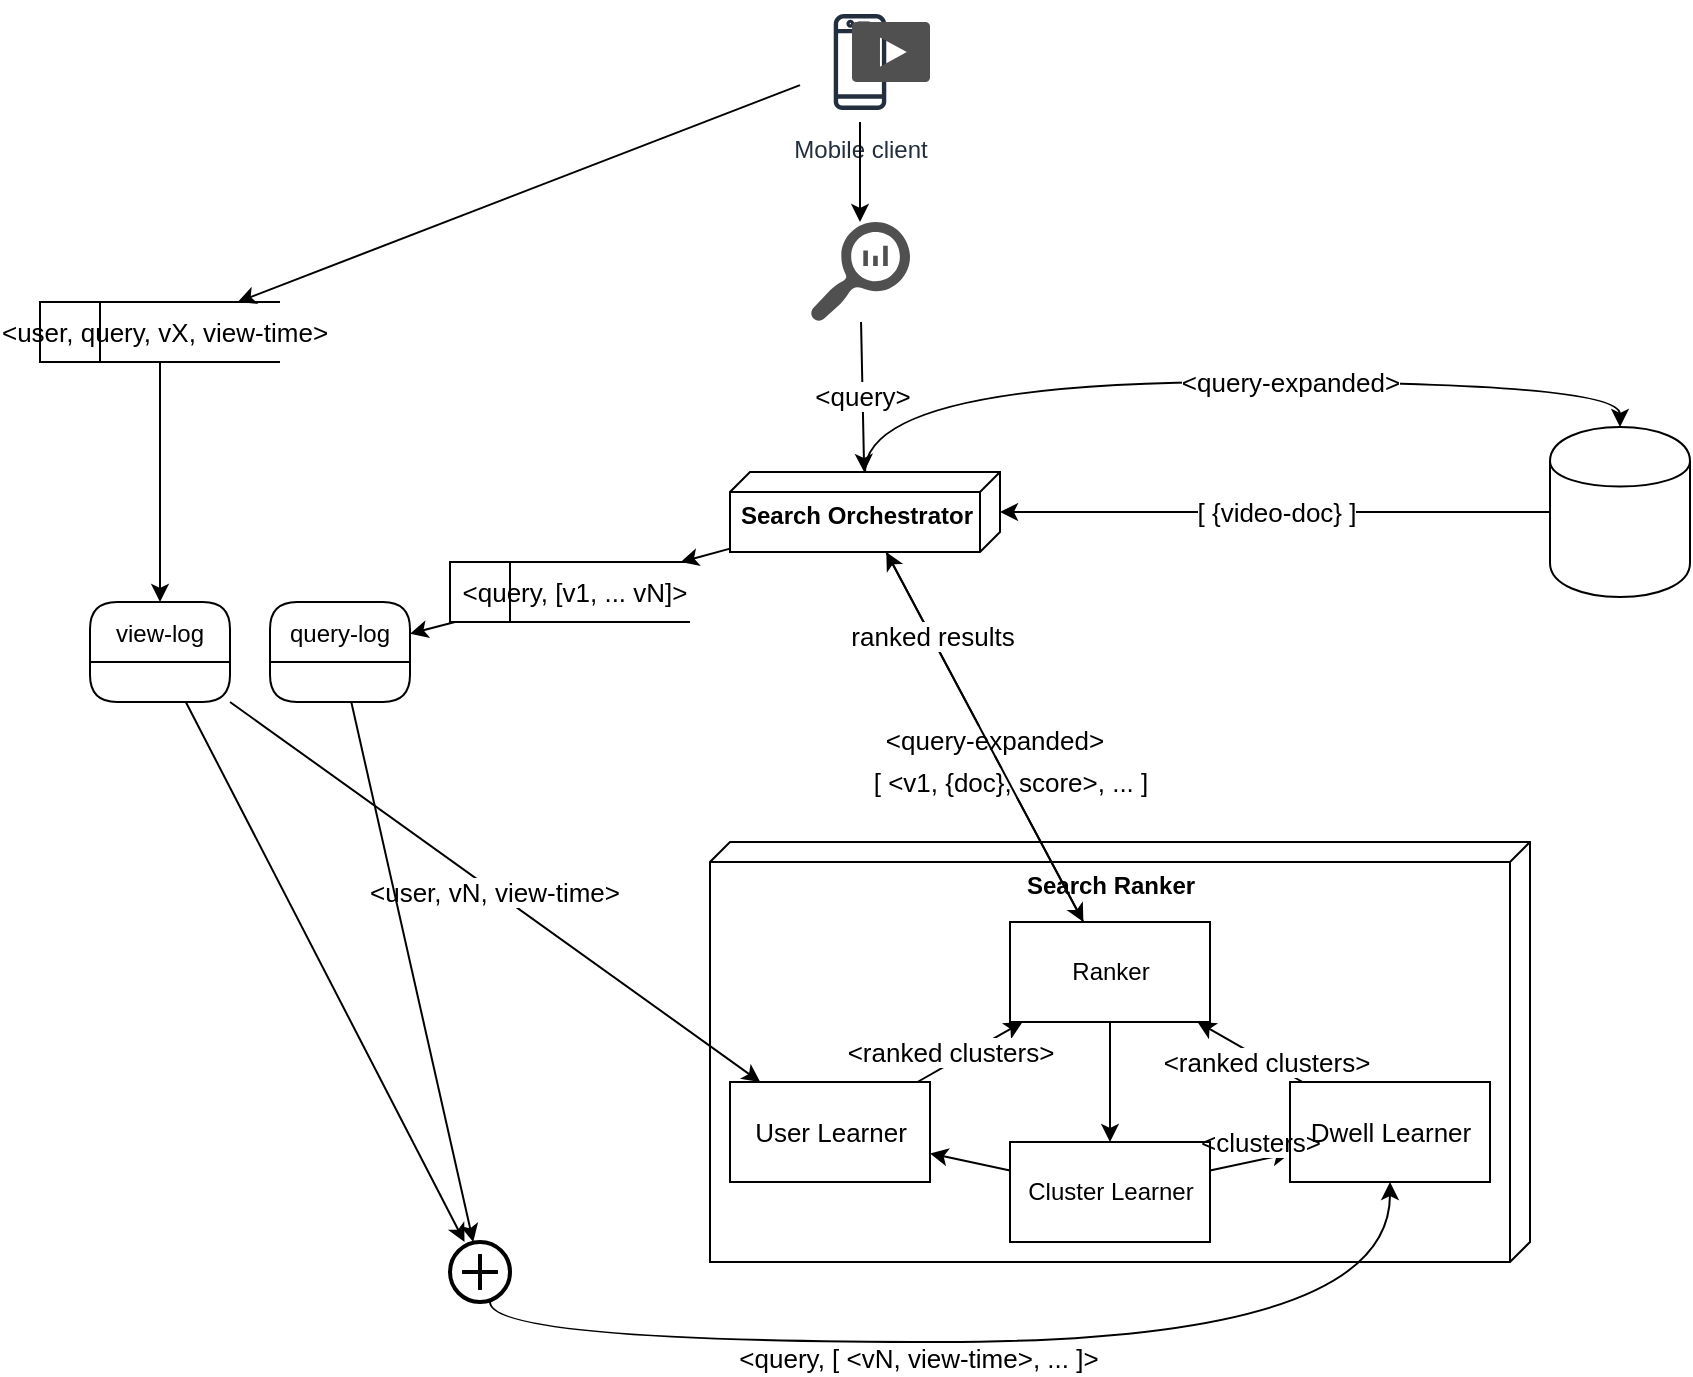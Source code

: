 <mxfile version="14.6.13" type="github"><diagram id="azlcVcXgScXBogsotFbL" name="Page-1"><mxGraphModel dx="878" dy="658" grid="1" gridSize="10" guides="1" tooltips="1" connect="1" arrows="1" fold="1" page="1" pageScale="1" pageWidth="1100" pageHeight="850" math="0" shadow="0"><root><mxCell id="0"/><mxCell id="1" parent="0"/><mxCell id="QPXCd_mKMW2eXrnMeHBU-43" value="Search Ranker" style="verticalAlign=top;align=center;spacingTop=8;spacingLeft=2;spacingRight=12;shape=cube;size=10;direction=south;fontStyle=1;html=1;" parent="1" vertex="1"><mxGeometry x="440" y="500" width="410" height="210" as="geometry"/></mxCell><mxCell id="QPXCd_mKMW2eXrnMeHBU-26" style="edgeStyle=none;rounded=0;orthogonalLoop=1;jettySize=auto;html=1;fontSize=12;" parent="1" source="QPXCd_mKMW2eXrnMeHBU-1" target="QPXCd_mKMW2eXrnMeHBU-58" edge="1"><mxGeometry relative="1" as="geometry"><mxPoint x="440" y="400" as="targetPoint"/></mxGeometry></mxCell><mxCell id="QPXCd_mKMW2eXrnMeHBU-35" style="edgeStyle=orthogonalEdgeStyle;rounded=0;orthogonalLoop=1;jettySize=auto;html=1;fontSize=12;curved=1;" parent="1" source="QPXCd_mKMW2eXrnMeHBU-1" target="QPXCd_mKMW2eXrnMeHBU-66" edge="1"><mxGeometry relative="1" as="geometry"><mxPoint x="476.167" y="430" as="sourcePoint"/><mxPoint x="750" y="335" as="targetPoint"/><Array as="points"><mxPoint x="518" y="270"/><mxPoint x="895" y="270"/></Array></mxGeometry></mxCell><mxCell id="QPXCd_mKMW2eXrnMeHBU-39" value="&amp;lt;query-expanded&amp;gt;" style="edgeLabel;html=1;align=center;verticalAlign=middle;resizable=0;points=[];fontSize=13;" parent="QPXCd_mKMW2eXrnMeHBU-35" vertex="1" connectable="0"><mxGeometry x="-0.34" y="3" relative="1" as="geometry"><mxPoint x="110" y="3" as="offset"/></mxGeometry></mxCell><mxCell id="QPXCd_mKMW2eXrnMeHBU-44" value="" style="rounded=0;orthogonalLoop=1;jettySize=auto;html=1;fontSize=12;" parent="1" source="QPXCd_mKMW2eXrnMeHBU-1" target="QPXCd_mKMW2eXrnMeHBU-51" edge="1"><mxGeometry relative="1" as="geometry"/></mxCell><mxCell id="QPXCd_mKMW2eXrnMeHBU-48" value="[ &amp;lt;v1, {doc}, score&amp;gt;, ... ]" style="edgeLabel;html=1;align=center;verticalAlign=middle;resizable=0;points=[];fontSize=13;" parent="QPXCd_mKMW2eXrnMeHBU-44" vertex="1" connectable="0"><mxGeometry x="0.263" y="4" relative="1" as="geometry"><mxPoint x="-4" as="offset"/></mxGeometry></mxCell><mxCell id="QPXCd_mKMW2eXrnMeHBU-50" value="&amp;lt;query-expanded&amp;gt;" style="edgeLabel;html=1;align=center;verticalAlign=middle;resizable=0;points=[];fontSize=13;" parent="QPXCd_mKMW2eXrnMeHBU-44" vertex="1" connectable="0"><mxGeometry x="-0.441" y="1" relative="1" as="geometry"><mxPoint x="25" y="43" as="offset"/></mxGeometry></mxCell><mxCell id="QPXCd_mKMW2eXrnMeHBU-1" value="Search Orchestrator" style="verticalAlign=top;align=center;spacingTop=8;spacingLeft=2;spacingRight=12;shape=cube;size=10;direction=south;fontStyle=1;html=1;" parent="1" vertex="1"><mxGeometry x="450" y="315" width="135" height="40" as="geometry"/></mxCell><mxCell id="QPXCd_mKMW2eXrnMeHBU-12" value="" style="group" parent="1" vertex="1" connectable="0"><mxGeometry x="485" y="80" width="65" height="60" as="geometry"/></mxCell><mxCell id="QPXCd_mKMW2eXrnMeHBU-4" value="Mobile client" style="outlineConnect=0;fontColor=#232F3E;gradientColor=none;strokeColor=#232F3E;fillColor=#ffffff;dashed=0;verticalLabelPosition=bottom;verticalAlign=top;align=center;html=1;fontSize=12;fontStyle=0;aspect=fixed;shape=mxgraph.aws4.resourceIcon;resIcon=mxgraph.aws4.mobile_client;" parent="QPXCd_mKMW2eXrnMeHBU-12" vertex="1"><mxGeometry width="60" height="60" as="geometry"/></mxCell><mxCell id="QPXCd_mKMW2eXrnMeHBU-11" value="" style="pointerEvents=1;shadow=0;dashed=0;html=1;strokeColor=none;fillColor=#505050;labelPosition=center;verticalLabelPosition=bottom;verticalAlign=top;outlineConnect=0;align=center;shape=mxgraph.office.concepts.video_play;" parent="QPXCd_mKMW2eXrnMeHBU-12" vertex="1"><mxGeometry x="26" y="10" width="39" height="30" as="geometry"/></mxCell><mxCell id="QPXCd_mKMW2eXrnMeHBU-18" value="" style="rounded=0;orthogonalLoop=1;jettySize=auto;html=1;" parent="1" source="QPXCd_mKMW2eXrnMeHBU-15" target="QPXCd_mKMW2eXrnMeHBU-19" edge="1"><mxGeometry relative="1" as="geometry"><mxPoint x="440" y="285" as="targetPoint"/></mxGeometry></mxCell><mxCell id="QPXCd_mKMW2eXrnMeHBU-15" value="&amp;lt;user, query, vX, view-time&amp;gt;" style="html=1;dashed=0;whitespace=wrap;shape=mxgraph.dfd.dataStoreID;align=center;spacingLeft=3;points=[[0,0],[0.5,0],[1,0],[0,0.5],[1,0.5],[0,1],[0.5,1],[1,1]];strokeColor=#000000;strokeWidth=1;fillColor=none;verticalAlign=middle;labelPosition=center;verticalLabelPosition=middle;fontSize=13;" parent="1" vertex="1"><mxGeometry x="105" y="230" width="120" height="30" as="geometry"/></mxCell><mxCell id="QPXCd_mKMW2eXrnMeHBU-17" value="" style="endArrow=classic;html=1;" parent="1" source="QPXCd_mKMW2eXrnMeHBU-4" target="QPXCd_mKMW2eXrnMeHBU-15" edge="1"><mxGeometry width="50" height="50" relative="1" as="geometry"><mxPoint x="260" y="580" as="sourcePoint"/><mxPoint x="690" y="490" as="targetPoint"/></mxGeometry></mxCell><mxCell id="QPXCd_mKMW2eXrnMeHBU-55" style="edgeStyle=none;rounded=0;orthogonalLoop=1;jettySize=auto;html=1;fontSize=12;" parent="1" source="QPXCd_mKMW2eXrnMeHBU-19" target="QPXCd_mKMW2eXrnMeHBU-53" edge="1"><mxGeometry relative="1" as="geometry"/></mxCell><mxCell id="QPXCd_mKMW2eXrnMeHBU-89" value="&amp;lt;user, vN, view-time&amp;gt;" style="rounded=0;orthogonalLoop=1;jettySize=auto;html=1;exitX=1;exitY=1;exitDx=0;exitDy=0;fontSize=13;" parent="1" source="QPXCd_mKMW2eXrnMeHBU-19" target="QPXCd_mKMW2eXrnMeHBU-87" edge="1"><mxGeometry relative="1" as="geometry"><mxPoint x="370" y="620" as="targetPoint"/></mxGeometry></mxCell><mxCell id="QPXCd_mKMW2eXrnMeHBU-19" value="view-log" style="swimlane;childLayout=stackLayout;horizontal=1;startSize=30;horizontalStack=0;rounded=1;fontSize=12;fontStyle=0;strokeWidth=1;resizeParent=0;resizeLast=1;shadow=0;dashed=0;align=center;fillColor=none;" parent="1" vertex="1"><mxGeometry x="130" y="380" width="70" height="50" as="geometry"/></mxCell><mxCell id="QPXCd_mKMW2eXrnMeHBU-54" style="edgeStyle=none;rounded=0;orthogonalLoop=1;jettySize=auto;html=1;fontSize=12;" parent="1" source="QPXCd_mKMW2eXrnMeHBU-24" target="QPXCd_mKMW2eXrnMeHBU-53" edge="1"><mxGeometry relative="1" as="geometry"/></mxCell><mxCell id="QPXCd_mKMW2eXrnMeHBU-24" value="query-log" style="swimlane;childLayout=stackLayout;horizontal=1;startSize=30;horizontalStack=0;rounded=1;fontSize=12;fontStyle=0;strokeWidth=1;resizeParent=0;resizeLast=1;shadow=0;dashed=0;align=center;fillColor=none;" parent="1" vertex="1"><mxGeometry x="220" y="380" width="70" height="50" as="geometry"/></mxCell><mxCell id="QPXCd_mKMW2eXrnMeHBU-30" value="&amp;lt;query&amp;gt;" style="edgeStyle=none;rounded=0;orthogonalLoop=1;jettySize=auto;html=1;fontSize=13;" parent="1" source="QPXCd_mKMW2eXrnMeHBU-28" target="QPXCd_mKMW2eXrnMeHBU-1" edge="1"><mxGeometry relative="1" as="geometry"/></mxCell><mxCell id="QPXCd_mKMW2eXrnMeHBU-28" value="" style="pointerEvents=1;shadow=0;dashed=0;html=1;strokeColor=none;labelPosition=center;verticalLabelPosition=bottom;verticalAlign=top;align=center;fillColor=#505050;shape=mxgraph.mscae.oms.log_search;fontSize=12;" parent="1" vertex="1"><mxGeometry x="490" y="190" width="50" height="50" as="geometry"/></mxCell><mxCell id="QPXCd_mKMW2eXrnMeHBU-29" style="edgeStyle=none;rounded=0;orthogonalLoop=1;jettySize=auto;html=1;fontSize=12;" parent="1" source="QPXCd_mKMW2eXrnMeHBU-4" target="QPXCd_mKMW2eXrnMeHBU-28" edge="1"><mxGeometry relative="1" as="geometry"><mxPoint x="580" y="180" as="targetPoint"/></mxGeometry></mxCell><mxCell id="QPXCd_mKMW2eXrnMeHBU-52" value="" style="edgeStyle=none;rounded=0;orthogonalLoop=1;jettySize=auto;html=1;fontSize=12;" parent="1" source="QPXCd_mKMW2eXrnMeHBU-49" target="QPXCd_mKMW2eXrnMeHBU-63" edge="1"><mxGeometry relative="1" as="geometry"/></mxCell><mxCell id="QPXCd_mKMW2eXrnMeHBU-62" value="&amp;lt;clusters&amp;gt;" style="edgeLabel;html=1;align=center;verticalAlign=middle;resizable=0;points=[];fontSize=13;" parent="QPXCd_mKMW2eXrnMeHBU-52" vertex="1" connectable="0"><mxGeometry x="0.1" y="2" relative="1" as="geometry"><mxPoint x="3" y="-8" as="offset"/></mxGeometry></mxCell><mxCell id="QPXCd_mKMW2eXrnMeHBU-92" style="edgeStyle=none;rounded=0;orthogonalLoop=1;jettySize=auto;html=1;fontSize=13;" parent="1" source="QPXCd_mKMW2eXrnMeHBU-49" target="QPXCd_mKMW2eXrnMeHBU-87" edge="1"><mxGeometry relative="1" as="geometry"/></mxCell><mxCell id="QPXCd_mKMW2eXrnMeHBU-49" value="Cluster Learner" style="html=1;dashed=0;whitespace=wrap;fontSize=12;strokeColor=#000000;strokeWidth=1;fillColor=none;align=center;" parent="1" vertex="1"><mxGeometry x="590" y="650" width="100" height="50" as="geometry"/></mxCell><mxCell id="QPXCd_mKMW2eXrnMeHBU-60" style="edgeStyle=none;rounded=0;orthogonalLoop=1;jettySize=auto;html=1;fontSize=13;" parent="1" source="QPXCd_mKMW2eXrnMeHBU-51" target="QPXCd_mKMW2eXrnMeHBU-1" edge="1"><mxGeometry relative="1" as="geometry"/></mxCell><mxCell id="QPXCd_mKMW2eXrnMeHBU-61" value="ranked results" style="edgeLabel;html=1;align=center;verticalAlign=middle;resizable=0;points=[];fontSize=13;" parent="QPXCd_mKMW2eXrnMeHBU-60" vertex="1" connectable="0"><mxGeometry x="0.549" relative="1" as="geometry"><mxPoint as="offset"/></mxGeometry></mxCell><mxCell id="QPXCd_mKMW2eXrnMeHBU-93" style="edgeStyle=none;rounded=0;orthogonalLoop=1;jettySize=auto;html=1;fontSize=13;" parent="1" source="QPXCd_mKMW2eXrnMeHBU-51" target="QPXCd_mKMW2eXrnMeHBU-49" edge="1"><mxGeometry relative="1" as="geometry"/></mxCell><mxCell id="QPXCd_mKMW2eXrnMeHBU-51" value="Ranker" style="html=1;dashed=0;whitespace=wrap;fontSize=12;strokeColor=#000000;strokeWidth=1;fillColor=none;align=center;" parent="1" vertex="1"><mxGeometry x="590" y="540" width="100" height="50" as="geometry"/></mxCell><mxCell id="QPXCd_mKMW2eXrnMeHBU-56" style="edgeStyle=orthogonalEdgeStyle;rounded=0;orthogonalLoop=1;jettySize=auto;html=1;fontSize=12;curved=1;" parent="1" source="QPXCd_mKMW2eXrnMeHBU-53" target="QPXCd_mKMW2eXrnMeHBU-63" edge="1"><mxGeometry relative="1" as="geometry"><mxPoint x="350" y="670" as="targetPoint"/><Array as="points"><mxPoint x="330" y="750"/><mxPoint x="780" y="750"/></Array></mxGeometry></mxCell><mxCell id="QPXCd_mKMW2eXrnMeHBU-57" value="&amp;lt;query, [ &amp;lt;vN, view-time&amp;gt;, ... ]&amp;gt;" style="edgeLabel;html=1;align=center;verticalAlign=middle;resizable=0;points=[];fontSize=13;" parent="QPXCd_mKMW2eXrnMeHBU-56" vertex="1" connectable="0"><mxGeometry x="-0.249" y="1" relative="1" as="geometry"><mxPoint x="27" y="9" as="offset"/></mxGeometry></mxCell><mxCell id="QPXCd_mKMW2eXrnMeHBU-53" value="" style="html=1;verticalLabelPosition=bottom;align=center;labelBackgroundColor=#ffffff;verticalAlign=top;strokeWidth=2;shadow=0;dashed=0;shape=mxgraph.ios7.icons.add;fontSize=12;fillColor=none;" parent="1" vertex="1"><mxGeometry x="310" y="700" width="30" height="30" as="geometry"/></mxCell><mxCell id="QPXCd_mKMW2eXrnMeHBU-59" style="edgeStyle=none;rounded=0;orthogonalLoop=1;jettySize=auto;html=1;fontSize=12;" parent="1" source="QPXCd_mKMW2eXrnMeHBU-58" target="QPXCd_mKMW2eXrnMeHBU-24" edge="1"><mxGeometry relative="1" as="geometry"/></mxCell><mxCell id="QPXCd_mKMW2eXrnMeHBU-58" value="&amp;lt;query, [v1, ... vN]&amp;gt;" style="html=1;dashed=0;whitespace=wrap;shape=mxgraph.dfd.dataStoreID;align=center;spacingLeft=3;points=[[0,0],[0.5,0],[1,0],[0,0.5],[1,0.5],[0,1],[0.5,1],[1,1]];strokeColor=#000000;strokeWidth=1;fillColor=none;verticalAlign=middle;labelPosition=center;verticalLabelPosition=middle;fontSize=13;" parent="1" vertex="1"><mxGeometry x="310" y="360" width="120" height="30" as="geometry"/></mxCell><mxCell id="QPXCd_mKMW2eXrnMeHBU-64" style="edgeStyle=none;rounded=0;orthogonalLoop=1;jettySize=auto;html=1;fontSize=13;" parent="1" source="QPXCd_mKMW2eXrnMeHBU-63" target="QPXCd_mKMW2eXrnMeHBU-51" edge="1"><mxGeometry relative="1" as="geometry"/></mxCell><mxCell id="QPXCd_mKMW2eXrnMeHBU-65" value="&amp;lt;ranked clusters&amp;gt;" style="edgeLabel;html=1;align=center;verticalAlign=middle;resizable=0;points=[];fontSize=13;" parent="QPXCd_mKMW2eXrnMeHBU-64" vertex="1" connectable="0"><mxGeometry x="-0.267" y="1" relative="1" as="geometry"><mxPoint x="1" as="offset"/></mxGeometry></mxCell><mxCell id="QPXCd_mKMW2eXrnMeHBU-63" value="Dwell Learner" style="html=1;dashed=0;whitespace=wrap;fontSize=13;strokeColor=#000000;strokeWidth=1;fillColor=none;align=center;" parent="1" vertex="1"><mxGeometry x="730" y="620" width="100" height="50" as="geometry"/></mxCell><mxCell id="QPXCd_mKMW2eXrnMeHBU-85" value="[ {video-doc} ]" style="edgeStyle=none;rounded=0;orthogonalLoop=1;jettySize=auto;html=1;fontSize=13;" parent="1" source="QPXCd_mKMW2eXrnMeHBU-66" target="QPXCd_mKMW2eXrnMeHBU-1" edge="1"><mxGeometry relative="1" as="geometry"><mxPoint x="788" y="367.019" as="targetPoint"/></mxGeometry></mxCell><mxCell id="QPXCd_mKMW2eXrnMeHBU-66" value="" style="shape=cylinder;whiteSpace=wrap;html=1;boundedLbl=1;backgroundOutline=1;fontSize=13;strokeColor=#000000;strokeWidth=1;fillColor=none;align=center;" parent="1" vertex="1"><mxGeometry x="860" y="292.5" width="70" height="85" as="geometry"/></mxCell><mxCell id="QPXCd_mKMW2eXrnMeHBU-90" style="edgeStyle=none;rounded=0;orthogonalLoop=1;jettySize=auto;html=1;fontSize=13;" parent="1" source="QPXCd_mKMW2eXrnMeHBU-87" target="QPXCd_mKMW2eXrnMeHBU-51" edge="1"><mxGeometry relative="1" as="geometry"/></mxCell><mxCell id="QPXCd_mKMW2eXrnMeHBU-91" value="&amp;lt;ranked clusters&amp;gt;" style="edgeLabel;html=1;align=center;verticalAlign=middle;resizable=0;points=[];fontSize=13;" parent="QPXCd_mKMW2eXrnMeHBU-90" vertex="1" connectable="0"><mxGeometry x="-0.133" y="1" relative="1" as="geometry"><mxPoint x="-6" y="-1" as="offset"/></mxGeometry></mxCell><mxCell id="QPXCd_mKMW2eXrnMeHBU-87" value="User Learner" style="html=1;dashed=0;whitespace=wrap;fontSize=13;strokeWidth=1;align=center;fillColor=none;" parent="1" vertex="1"><mxGeometry x="450" y="620" width="100" height="50" as="geometry"/></mxCell></root></mxGraphModel></diagram></mxfile>